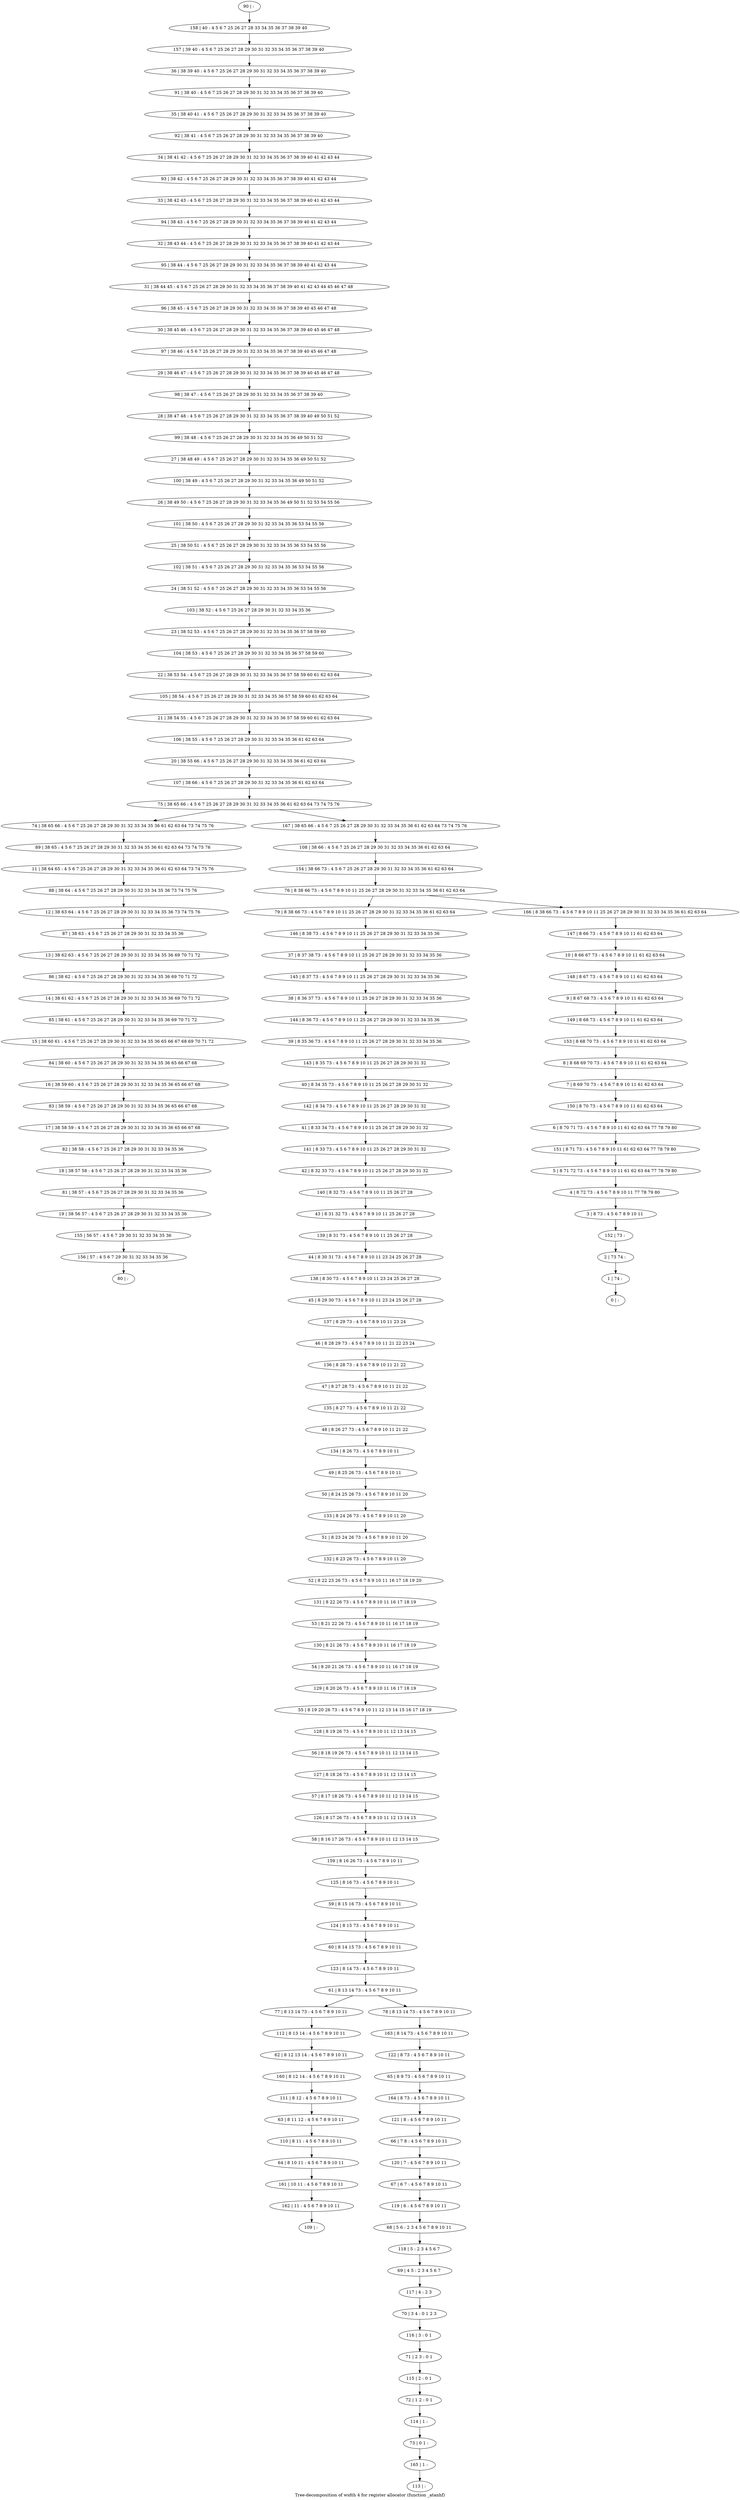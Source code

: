 digraph G {
graph [label="Tree-decomposition of width 4 for register allocator (function _atanhf)"]
0[label="0 | : "];
1[label="1 | 74 : "];
2[label="2 | 73 74 : "];
3[label="3 | 8 73 : 4 5 6 7 8 9 10 11 "];
4[label="4 | 8 72 73 : 4 5 6 7 8 9 10 11 77 78 79 80 "];
5[label="5 | 8 71 72 73 : 4 5 6 7 8 9 10 11 61 62 63 64 77 78 79 80 "];
6[label="6 | 8 70 71 73 : 4 5 6 7 8 9 10 11 61 62 63 64 77 78 79 80 "];
7[label="7 | 8 69 70 73 : 4 5 6 7 8 9 10 11 61 62 63 64 "];
8[label="8 | 8 68 69 70 73 : 4 5 6 7 8 9 10 11 61 62 63 64 "];
9[label="9 | 8 67 68 73 : 4 5 6 7 8 9 10 11 61 62 63 64 "];
10[label="10 | 8 66 67 73 : 4 5 6 7 8 9 10 11 61 62 63 64 "];
11[label="11 | 38 64 65 : 4 5 6 7 25 26 27 28 29 30 31 32 33 34 35 36 61 62 63 64 73 74 75 76 "];
12[label="12 | 38 63 64 : 4 5 6 7 25 26 27 28 29 30 31 32 33 34 35 36 73 74 75 76 "];
13[label="13 | 38 62 63 : 4 5 6 7 25 26 27 28 29 30 31 32 33 34 35 36 69 70 71 72 "];
14[label="14 | 38 61 62 : 4 5 6 7 25 26 27 28 29 30 31 32 33 34 35 36 69 70 71 72 "];
15[label="15 | 38 60 61 : 4 5 6 7 25 26 27 28 29 30 31 32 33 34 35 36 65 66 67 68 69 70 71 72 "];
16[label="16 | 38 59 60 : 4 5 6 7 25 26 27 28 29 30 31 32 33 34 35 36 65 66 67 68 "];
17[label="17 | 38 58 59 : 4 5 6 7 25 26 27 28 29 30 31 32 33 34 35 36 65 66 67 68 "];
18[label="18 | 38 57 58 : 4 5 6 7 25 26 27 28 29 30 31 32 33 34 35 36 "];
19[label="19 | 38 56 57 : 4 5 6 7 25 26 27 28 29 30 31 32 33 34 35 36 "];
20[label="20 | 38 55 66 : 4 5 6 7 25 26 27 28 29 30 31 32 33 34 35 36 61 62 63 64 "];
21[label="21 | 38 54 55 : 4 5 6 7 25 26 27 28 29 30 31 32 33 34 35 36 57 58 59 60 61 62 63 64 "];
22[label="22 | 38 53 54 : 4 5 6 7 25 26 27 28 29 30 31 32 33 34 35 36 57 58 59 60 61 62 63 64 "];
23[label="23 | 38 52 53 : 4 5 6 7 25 26 27 28 29 30 31 32 33 34 35 36 57 58 59 60 "];
24[label="24 | 38 51 52 : 4 5 6 7 25 26 27 28 29 30 31 32 33 34 35 36 53 54 55 56 "];
25[label="25 | 38 50 51 : 4 5 6 7 25 26 27 28 29 30 31 32 33 34 35 36 53 54 55 56 "];
26[label="26 | 38 49 50 : 4 5 6 7 25 26 27 28 29 30 31 32 33 34 35 36 49 50 51 52 53 54 55 56 "];
27[label="27 | 38 48 49 : 4 5 6 7 25 26 27 28 29 30 31 32 33 34 35 36 49 50 51 52 "];
28[label="28 | 38 47 48 : 4 5 6 7 25 26 27 28 29 30 31 32 33 34 35 36 37 38 39 40 49 50 51 52 "];
29[label="29 | 38 46 47 : 4 5 6 7 25 26 27 28 29 30 31 32 33 34 35 36 37 38 39 40 45 46 47 48 "];
30[label="30 | 38 45 46 : 4 5 6 7 25 26 27 28 29 30 31 32 33 34 35 36 37 38 39 40 45 46 47 48 "];
31[label="31 | 38 44 45 : 4 5 6 7 25 26 27 28 29 30 31 32 33 34 35 36 37 38 39 40 41 42 43 44 45 46 47 48 "];
32[label="32 | 38 43 44 : 4 5 6 7 25 26 27 28 29 30 31 32 33 34 35 36 37 38 39 40 41 42 43 44 "];
33[label="33 | 38 42 43 : 4 5 6 7 25 26 27 28 29 30 31 32 33 34 35 36 37 38 39 40 41 42 43 44 "];
34[label="34 | 38 41 42 : 4 5 6 7 25 26 27 28 29 30 31 32 33 34 35 36 37 38 39 40 41 42 43 44 "];
35[label="35 | 38 40 41 : 4 5 6 7 25 26 27 28 29 30 31 32 33 34 35 36 37 38 39 40 "];
36[label="36 | 38 39 40 : 4 5 6 7 25 26 27 28 29 30 31 32 33 34 35 36 37 38 39 40 "];
37[label="37 | 8 37 38 73 : 4 5 6 7 8 9 10 11 25 26 27 28 29 30 31 32 33 34 35 36 "];
38[label="38 | 8 36 37 73 : 4 5 6 7 8 9 10 11 25 26 27 28 29 30 31 32 33 34 35 36 "];
39[label="39 | 8 35 36 73 : 4 5 6 7 8 9 10 11 25 26 27 28 29 30 31 32 33 34 35 36 "];
40[label="40 | 8 34 35 73 : 4 5 6 7 8 9 10 11 25 26 27 28 29 30 31 32 "];
41[label="41 | 8 33 34 73 : 4 5 6 7 8 9 10 11 25 26 27 28 29 30 31 32 "];
42[label="42 | 8 32 33 73 : 4 5 6 7 8 9 10 11 25 26 27 28 29 30 31 32 "];
43[label="43 | 8 31 32 73 : 4 5 6 7 8 9 10 11 25 26 27 28 "];
44[label="44 | 8 30 31 73 : 4 5 6 7 8 9 10 11 23 24 25 26 27 28 "];
45[label="45 | 8 29 30 73 : 4 5 6 7 8 9 10 11 23 24 25 26 27 28 "];
46[label="46 | 8 28 29 73 : 4 5 6 7 8 9 10 11 21 22 23 24 "];
47[label="47 | 8 27 28 73 : 4 5 6 7 8 9 10 11 21 22 "];
48[label="48 | 8 26 27 73 : 4 5 6 7 8 9 10 11 21 22 "];
49[label="49 | 8 25 26 73 : 4 5 6 7 8 9 10 11 "];
50[label="50 | 8 24 25 26 73 : 4 5 6 7 8 9 10 11 20 "];
51[label="51 | 8 23 24 26 73 : 4 5 6 7 8 9 10 11 20 "];
52[label="52 | 8 22 23 26 73 : 4 5 6 7 8 9 10 11 16 17 18 19 20 "];
53[label="53 | 8 21 22 26 73 : 4 5 6 7 8 9 10 11 16 17 18 19 "];
54[label="54 | 8 20 21 26 73 : 4 5 6 7 8 9 10 11 16 17 18 19 "];
55[label="55 | 8 19 20 26 73 : 4 5 6 7 8 9 10 11 12 13 14 15 16 17 18 19 "];
56[label="56 | 8 18 19 26 73 : 4 5 6 7 8 9 10 11 12 13 14 15 "];
57[label="57 | 8 17 18 26 73 : 4 5 6 7 8 9 10 11 12 13 14 15 "];
58[label="58 | 8 16 17 26 73 : 4 5 6 7 8 9 10 11 12 13 14 15 "];
59[label="59 | 8 15 16 73 : 4 5 6 7 8 9 10 11 "];
60[label="60 | 8 14 15 73 : 4 5 6 7 8 9 10 11 "];
61[label="61 | 8 13 14 73 : 4 5 6 7 8 9 10 11 "];
62[label="62 | 8 12 13 14 : 4 5 6 7 8 9 10 11 "];
63[label="63 | 8 11 12 : 4 5 6 7 8 9 10 11 "];
64[label="64 | 8 10 11 : 4 5 6 7 8 9 10 11 "];
65[label="65 | 8 9 73 : 4 5 6 7 8 9 10 11 "];
66[label="66 | 7 8 : 4 5 6 7 8 9 10 11 "];
67[label="67 | 6 7 : 4 5 6 7 8 9 10 11 "];
68[label="68 | 5 6 : 2 3 4 5 6 7 8 9 10 11 "];
69[label="69 | 4 5 : 2 3 4 5 6 7 "];
70[label="70 | 3 4 : 0 1 2 3 "];
71[label="71 | 2 3 : 0 1 "];
72[label="72 | 1 2 : 0 1 "];
73[label="73 | 0 1 : "];
74[label="74 | 38 65 66 : 4 5 6 7 25 26 27 28 29 30 31 32 33 34 35 36 61 62 63 64 73 74 75 76 "];
75[label="75 | 38 65 66 : 4 5 6 7 25 26 27 28 29 30 31 32 33 34 35 36 61 62 63 64 73 74 75 76 "];
76[label="76 | 8 38 66 73 : 4 5 6 7 8 9 10 11 25 26 27 28 29 30 31 32 33 34 35 36 61 62 63 64 "];
77[label="77 | 8 13 14 73 : 4 5 6 7 8 9 10 11 "];
78[label="78 | 8 13 14 73 : 4 5 6 7 8 9 10 11 "];
79[label="79 | 8 38 66 73 : 4 5 6 7 8 9 10 11 25 26 27 28 29 30 31 32 33 34 35 36 61 62 63 64 "];
80[label="80 | : "];
81[label="81 | 38 57 : 4 5 6 7 25 26 27 28 29 30 31 32 33 34 35 36 "];
82[label="82 | 38 58 : 4 5 6 7 25 26 27 28 29 30 31 32 33 34 35 36 "];
83[label="83 | 38 59 : 4 5 6 7 25 26 27 28 29 30 31 32 33 34 35 36 65 66 67 68 "];
84[label="84 | 38 60 : 4 5 6 7 25 26 27 28 29 30 31 32 33 34 35 36 65 66 67 68 "];
85[label="85 | 38 61 : 4 5 6 7 25 26 27 28 29 30 31 32 33 34 35 36 69 70 71 72 "];
86[label="86 | 38 62 : 4 5 6 7 25 26 27 28 29 30 31 32 33 34 35 36 69 70 71 72 "];
87[label="87 | 38 63 : 4 5 6 7 25 26 27 28 29 30 31 32 33 34 35 36 "];
88[label="88 | 38 64 : 4 5 6 7 25 26 27 28 29 30 31 32 33 34 35 36 73 74 75 76 "];
89[label="89 | 38 65 : 4 5 6 7 25 26 27 28 29 30 31 32 33 34 35 36 61 62 63 64 73 74 75 76 "];
90[label="90 | : "];
91[label="91 | 38 40 : 4 5 6 7 25 26 27 28 29 30 31 32 33 34 35 36 37 38 39 40 "];
92[label="92 | 38 41 : 4 5 6 7 25 26 27 28 29 30 31 32 33 34 35 36 37 38 39 40 "];
93[label="93 | 38 42 : 4 5 6 7 25 26 27 28 29 30 31 32 33 34 35 36 37 38 39 40 41 42 43 44 "];
94[label="94 | 38 43 : 4 5 6 7 25 26 27 28 29 30 31 32 33 34 35 36 37 38 39 40 41 42 43 44 "];
95[label="95 | 38 44 : 4 5 6 7 25 26 27 28 29 30 31 32 33 34 35 36 37 38 39 40 41 42 43 44 "];
96[label="96 | 38 45 : 4 5 6 7 25 26 27 28 29 30 31 32 33 34 35 36 37 38 39 40 45 46 47 48 "];
97[label="97 | 38 46 : 4 5 6 7 25 26 27 28 29 30 31 32 33 34 35 36 37 38 39 40 45 46 47 48 "];
98[label="98 | 38 47 : 4 5 6 7 25 26 27 28 29 30 31 32 33 34 35 36 37 38 39 40 "];
99[label="99 | 38 48 : 4 5 6 7 25 26 27 28 29 30 31 32 33 34 35 36 49 50 51 52 "];
100[label="100 | 38 49 : 4 5 6 7 25 26 27 28 29 30 31 32 33 34 35 36 49 50 51 52 "];
101[label="101 | 38 50 : 4 5 6 7 25 26 27 28 29 30 31 32 33 34 35 36 53 54 55 56 "];
102[label="102 | 38 51 : 4 5 6 7 25 26 27 28 29 30 31 32 33 34 35 36 53 54 55 56 "];
103[label="103 | 38 52 : 4 5 6 7 25 26 27 28 29 30 31 32 33 34 35 36 "];
104[label="104 | 38 53 : 4 5 6 7 25 26 27 28 29 30 31 32 33 34 35 36 57 58 59 60 "];
105[label="105 | 38 54 : 4 5 6 7 25 26 27 28 29 30 31 32 33 34 35 36 57 58 59 60 61 62 63 64 "];
106[label="106 | 38 55 : 4 5 6 7 25 26 27 28 29 30 31 32 33 34 35 36 61 62 63 64 "];
107[label="107 | 38 66 : 4 5 6 7 25 26 27 28 29 30 31 32 33 34 35 36 61 62 63 64 "];
108[label="108 | 38 66 : 4 5 6 7 25 26 27 28 29 30 31 32 33 34 35 36 61 62 63 64 "];
109[label="109 | : "];
110[label="110 | 8 11 : 4 5 6 7 8 9 10 11 "];
111[label="111 | 8 12 : 4 5 6 7 8 9 10 11 "];
112[label="112 | 8 13 14 : 4 5 6 7 8 9 10 11 "];
113[label="113 | : "];
114[label="114 | 1 : "];
115[label="115 | 2 : 0 1 "];
116[label="116 | 3 : 0 1 "];
117[label="117 | 4 : 2 3 "];
118[label="118 | 5 : 2 3 4 5 6 7 "];
119[label="119 | 6 : 4 5 6 7 8 9 10 11 "];
120[label="120 | 7 : 4 5 6 7 8 9 10 11 "];
121[label="121 | 8 : 4 5 6 7 8 9 10 11 "];
122[label="122 | 8 73 : 4 5 6 7 8 9 10 11 "];
123[label="123 | 8 14 73 : 4 5 6 7 8 9 10 11 "];
124[label="124 | 8 15 73 : 4 5 6 7 8 9 10 11 "];
125[label="125 | 8 16 73 : 4 5 6 7 8 9 10 11 "];
126[label="126 | 8 17 26 73 : 4 5 6 7 8 9 10 11 12 13 14 15 "];
127[label="127 | 8 18 26 73 : 4 5 6 7 8 9 10 11 12 13 14 15 "];
128[label="128 | 8 19 26 73 : 4 5 6 7 8 9 10 11 12 13 14 15 "];
129[label="129 | 8 20 26 73 : 4 5 6 7 8 9 10 11 16 17 18 19 "];
130[label="130 | 8 21 26 73 : 4 5 6 7 8 9 10 11 16 17 18 19 "];
131[label="131 | 8 22 26 73 : 4 5 6 7 8 9 10 11 16 17 18 19 "];
132[label="132 | 8 23 26 73 : 4 5 6 7 8 9 10 11 20 "];
133[label="133 | 8 24 26 73 : 4 5 6 7 8 9 10 11 20 "];
134[label="134 | 8 26 73 : 4 5 6 7 8 9 10 11 "];
135[label="135 | 8 27 73 : 4 5 6 7 8 9 10 11 21 22 "];
136[label="136 | 8 28 73 : 4 5 6 7 8 9 10 11 21 22 "];
137[label="137 | 8 29 73 : 4 5 6 7 8 9 10 11 23 24 "];
138[label="138 | 8 30 73 : 4 5 6 7 8 9 10 11 23 24 25 26 27 28 "];
139[label="139 | 8 31 73 : 4 5 6 7 8 9 10 11 25 26 27 28 "];
140[label="140 | 8 32 73 : 4 5 6 7 8 9 10 11 25 26 27 28 "];
141[label="141 | 8 33 73 : 4 5 6 7 8 9 10 11 25 26 27 28 29 30 31 32 "];
142[label="142 | 8 34 73 : 4 5 6 7 8 9 10 11 25 26 27 28 29 30 31 32 "];
143[label="143 | 8 35 73 : 4 5 6 7 8 9 10 11 25 26 27 28 29 30 31 32 "];
144[label="144 | 8 36 73 : 4 5 6 7 8 9 10 11 25 26 27 28 29 30 31 32 33 34 35 36 "];
145[label="145 | 8 37 73 : 4 5 6 7 8 9 10 11 25 26 27 28 29 30 31 32 33 34 35 36 "];
146[label="146 | 8 38 73 : 4 5 6 7 8 9 10 11 25 26 27 28 29 30 31 32 33 34 35 36 "];
147[label="147 | 8 66 73 : 4 5 6 7 8 9 10 11 61 62 63 64 "];
148[label="148 | 8 67 73 : 4 5 6 7 8 9 10 11 61 62 63 64 "];
149[label="149 | 8 68 73 : 4 5 6 7 8 9 10 11 61 62 63 64 "];
150[label="150 | 8 70 73 : 4 5 6 7 8 9 10 11 61 62 63 64 "];
151[label="151 | 8 71 73 : 4 5 6 7 8 9 10 11 61 62 63 64 77 78 79 80 "];
152[label="152 | 73 : "];
153[label="153 | 8 68 70 73 : 4 5 6 7 8 9 10 11 61 62 63 64 "];
154[label="154 | 38 66 73 : 4 5 6 7 25 26 27 28 29 30 31 32 33 34 35 36 61 62 63 64 "];
155[label="155 | 56 57 : 4 5 6 7 29 30 31 32 33 34 35 36 "];
156[label="156 | 57 : 4 5 6 7 29 30 31 32 33 34 35 36 "];
157[label="157 | 39 40 : 4 5 6 7 25 26 27 28 29 30 31 32 33 34 35 36 37 38 39 40 "];
158[label="158 | 40 : 4 5 6 7 25 26 27 28 33 34 35 36 37 38 39 40 "];
159[label="159 | 8 16 26 73 : 4 5 6 7 8 9 10 11 "];
160[label="160 | 8 12 14 : 4 5 6 7 8 9 10 11 "];
161[label="161 | 10 11 : 4 5 6 7 8 9 10 11 "];
162[label="162 | 11 : 4 5 6 7 8 9 10 11 "];
163[label="163 | 8 14 73 : 4 5 6 7 8 9 10 11 "];
164[label="164 | 8 73 : 4 5 6 7 8 9 10 11 "];
165[label="165 | 1 : "];
166[label="166 | 8 38 66 73 : 4 5 6 7 8 9 10 11 25 26 27 28 29 30 31 32 33 34 35 36 61 62 63 64 "];
167[label="167 | 38 65 66 : 4 5 6 7 25 26 27 28 29 30 31 32 33 34 35 36 61 62 63 64 73 74 75 76 "];
49->50 ;
61->77 ;
61->78 ;
81->19 ;
18->81 ;
82->18 ;
17->82 ;
83->17 ;
16->83 ;
84->16 ;
15->84 ;
85->15 ;
14->85 ;
86->14 ;
13->86 ;
87->13 ;
12->87 ;
88->12 ;
11->88 ;
89->11 ;
74->89 ;
110->64 ;
63->110 ;
111->63 ;
112->62 ;
77->112 ;
114->73 ;
72->114 ;
115->72 ;
71->115 ;
116->71 ;
70->116 ;
117->70 ;
69->117 ;
118->69 ;
68->118 ;
119->68 ;
67->119 ;
120->67 ;
66->120 ;
121->66 ;
122->65 ;
123->61 ;
60->123 ;
124->60 ;
59->124 ;
125->59 ;
126->58 ;
57->126 ;
127->57 ;
56->127 ;
128->56 ;
55->128 ;
129->55 ;
54->129 ;
130->54 ;
53->130 ;
131->53 ;
52->131 ;
132->52 ;
51->132 ;
133->51 ;
50->133 ;
134->49 ;
48->134 ;
135->48 ;
47->135 ;
136->47 ;
46->136 ;
137->46 ;
45->137 ;
138->45 ;
44->138 ;
139->44 ;
43->139 ;
140->43 ;
42->140 ;
141->42 ;
41->141 ;
142->41 ;
40->142 ;
143->40 ;
39->143 ;
144->39 ;
38->144 ;
145->38 ;
37->145 ;
146->37 ;
79->146 ;
19->155 ;
156->80 ;
155->156 ;
159->125 ;
58->159 ;
160->111 ;
62->160 ;
64->161 ;
162->109 ;
161->162 ;
163->122 ;
78->163 ;
164->121 ;
65->164 ;
165->113 ;
73->165 ;
90->158 ;
158->157 ;
157->36 ;
36->91 ;
91->35 ;
35->92 ;
92->34 ;
34->93 ;
93->33 ;
33->94 ;
94->32 ;
32->95 ;
95->31 ;
31->96 ;
96->30 ;
30->97 ;
97->29 ;
29->98 ;
98->28 ;
28->99 ;
99->27 ;
27->100 ;
100->26 ;
26->101 ;
101->25 ;
25->102 ;
102->24 ;
24->103 ;
103->23 ;
23->104 ;
104->22 ;
22->105 ;
105->21 ;
21->106 ;
106->20 ;
20->107 ;
107->75 ;
108->154 ;
154->76 ;
147->10 ;
10->148 ;
148->9 ;
9->149 ;
149->153 ;
153->8 ;
8->7 ;
7->150 ;
150->6 ;
6->151 ;
151->5 ;
5->4 ;
4->3 ;
3->152 ;
152->2 ;
2->1 ;
1->0 ;
166->147 ;
167->108 ;
76->79 ;
76->166 ;
75->74 ;
75->167 ;
}
